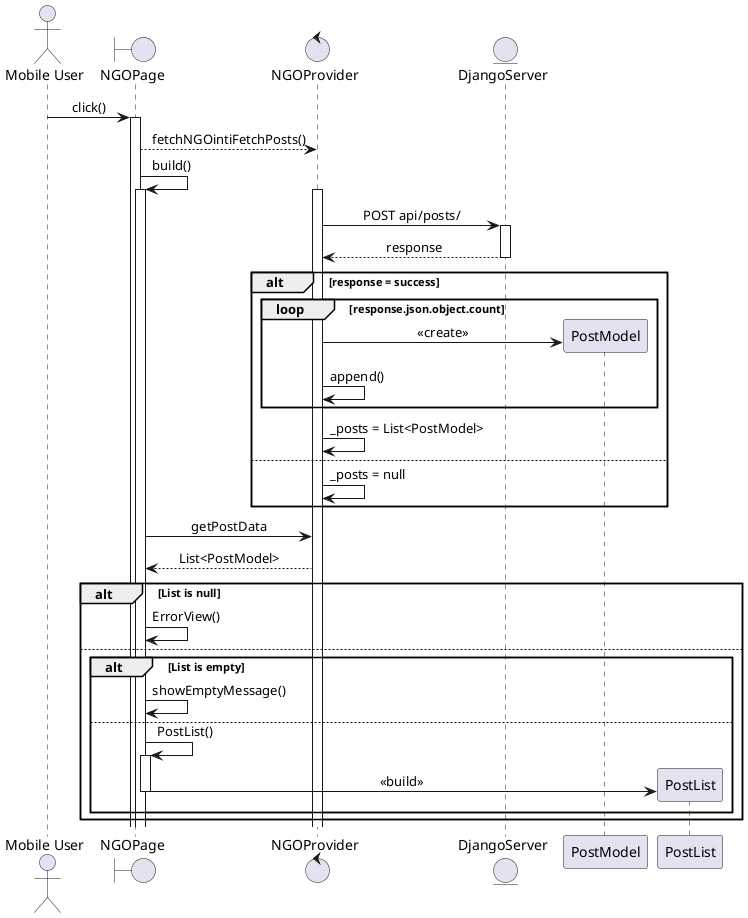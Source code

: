 @startuml uc1-sequence
skinparam sequenceMessageAlign center
actor       "Mobile User"       as actor
boundary    NGOPage    as ui
control     NGOProvider  as provider
entity      DjangoServer      as server

actor -> ui: click()
activate  ui
ui --> provider: fetchNGOintiFetchPosts()
ui -> ui: build()
activate ui
activate provider
provider -> server: POST api/posts/
activate server
return response
    alt response = success
        loop response.json.object.count
            create PostModel as post
            provider -> post: <<create>>
            provider -> provider: append()
        end
        provider -> provider: _posts = List<PostModel>
    else
        provider -> provider: _posts = null
    end
ui -> provider: getPostData
provider --> ui: List<PostModel>
alt List is null
    ui -> ui: ErrorView()
else
    alt List is empty
        ui->ui: showEmptyMessage()
    else
    ui -> ui: PostList()
    activate ui
    create PostList
    ui -> PostList : <<build>>
    deactivate ui
    end
end
@enduml
